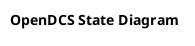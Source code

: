 @startuml

/' OpenDCS UML State Diagram
 '
 ' XXX Add something.
 '/

title OpenDCS State Diagram

@enduml
